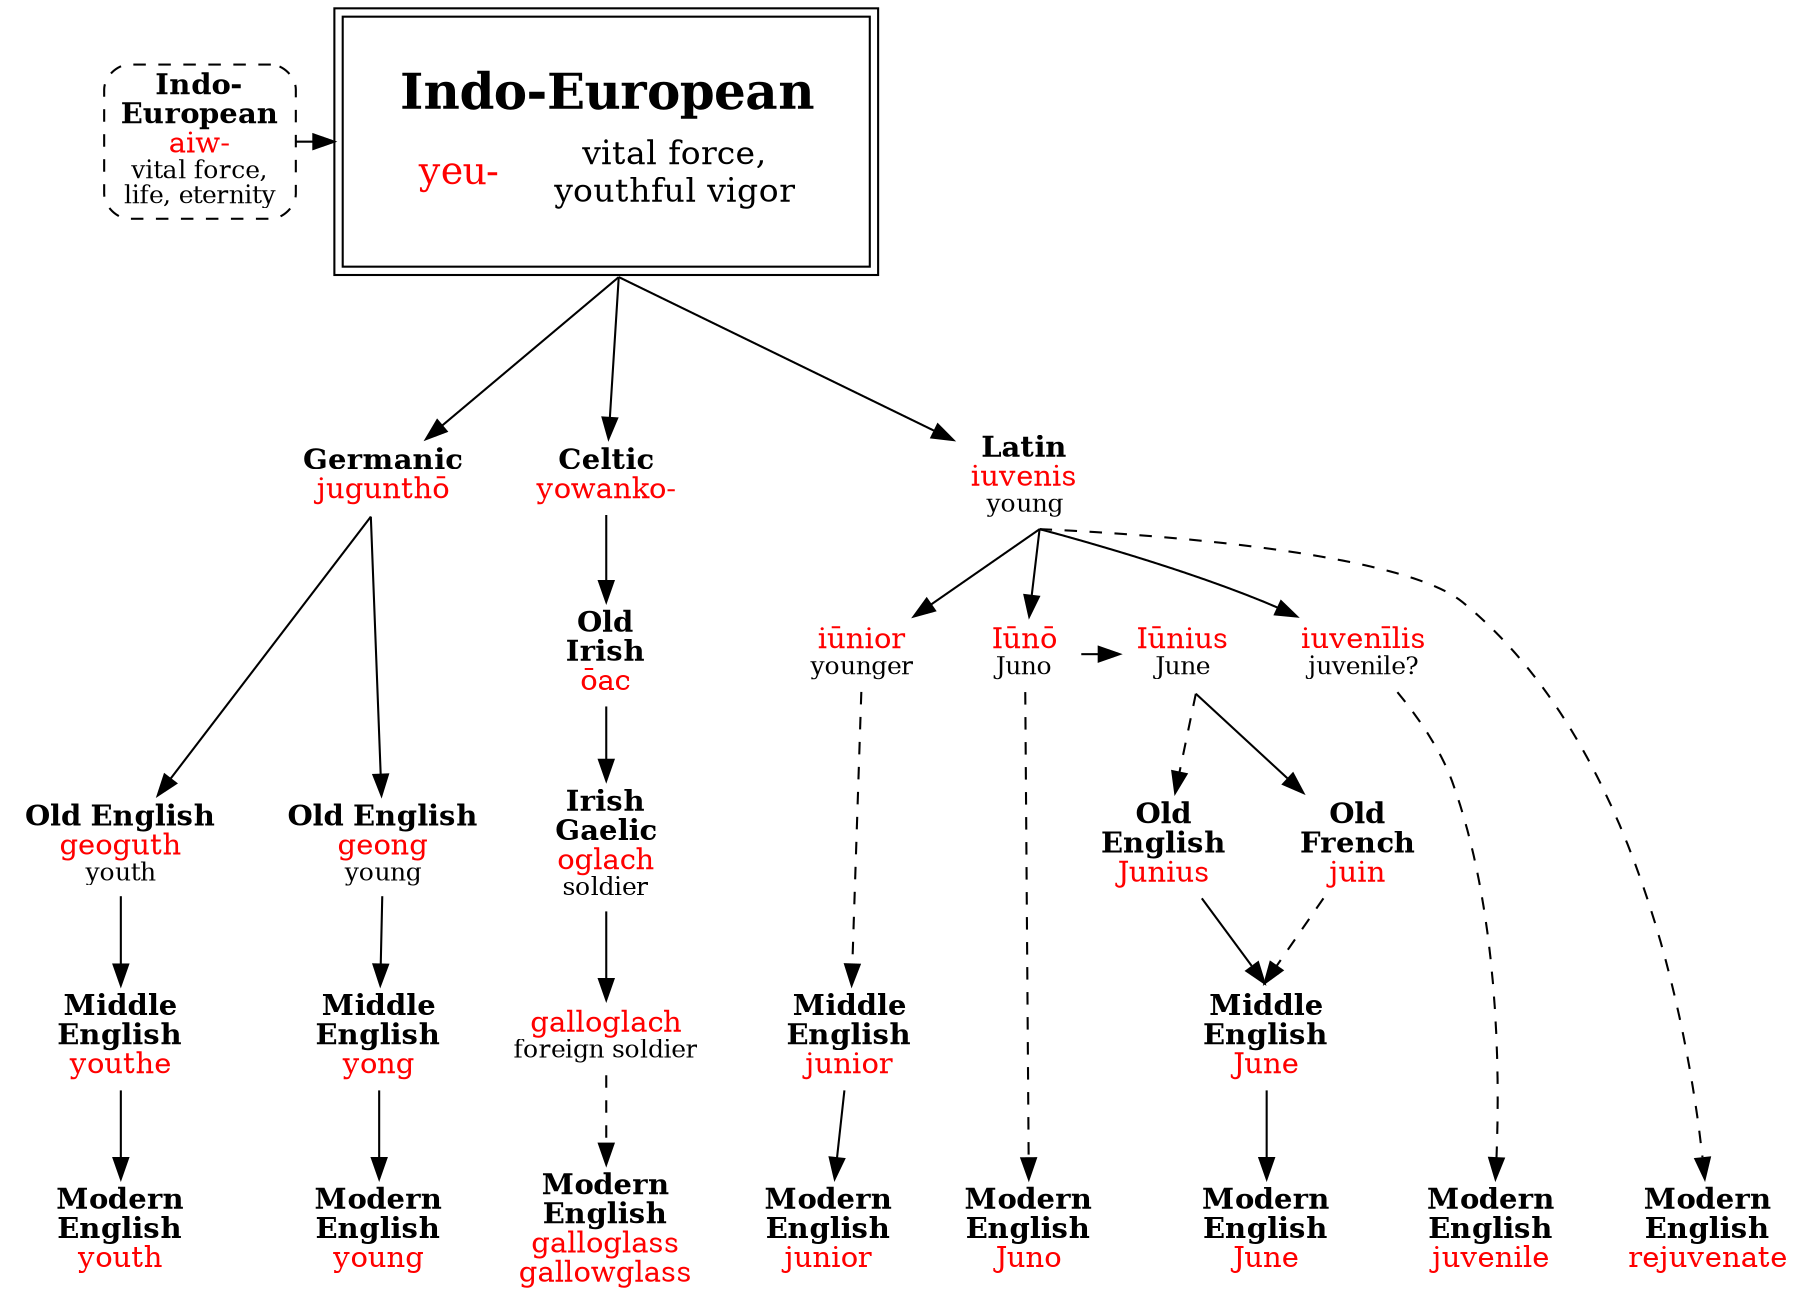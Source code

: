strict digraph {
/* sources: AHD, ? */
node [shape=none]

aiw [label=<<b>Indo-<br/>European</b><br/><font color="red">aiw-</font><br/><font point-size="12">vital force,<br/>life, eternity</font>> shape=box style="dashed,rounded" URL="aiw-life0.svg"]
yeu [label=<<table border="0"><tr><td colspan="2"><font point-size="24"><b>Indo-European</b></font></td></tr><tr><td><font point-size="18" color="red">yeu-</font></td><td><font point-size="16">vital force,<br/>youthful vigor</font></td></tr></table>> tooltip="Indo-European \"yeu-\" vital force, youthful vigor" shape=box peripheries=2 margin=.3]
aiw -> yeu

/* omitted: Junker, younker */

jugunthoGm [label=<<b>Germanic</b><br/><font color="red">jugunthō</font>>]
geoguthOE [label=<<b>Old English</b><br/><font color="red">geoguth</font><br/><font point-size="12">youth</font>>]
youtheME [label=<<b>Middle<br/>English</b><br/><font color="red">youthe</font>>]
youth [label=<<b>Modern<br/>English</b><br/><font color="red">youth</font>>]
yeu -> jugunthoGm [sametail=1 minlen=2]
jugunthoGm -> geoguthOE [sametail=1]
geoguthOE -> youtheME -> youth

geongOE [label=<<b>Old English</b><br/><font color="red">geong</font><br/><font point-size="12">young</font>>]
yongME [label=<<b>Middle<br/>English</b><br/><font color="red">yong</font>>]
young [label=<<b>Modern<br/>English</b><br/><font color="red">young</font>>]
jugunthoGm -> geongOE [sametail=1]
geongOE -> yongME -> young
// probably from the same IE form as yowanko, rather than from yuguntho

yowankoC [label=<<b>Celtic</b><br/><font color="red">yowanko-</font>>]
oacOI [label=<<b>Old<br/>Irish</b><br/><font color="red">ōac</font>>] // meaning?
oglachIG [label=<<b>Irish<br/>Gaelic</b><br/><font color="red">oglach</font><br/><font point-size="12">soldier</font>>]
galloglach [label=<<font color="red">galloglach</font><br/><font point-size="12">foreign soldier</font>>]
gallowglass [label=<<b>Modern<br/>English</b><br/><font color="red">galloglass<br/>gallowglass</font>>]
yeu -> yowankoC [sametail=1 minlen=2]
yowankoC -> oacOI-> oglachIG
oglachIG -> galloglach [weight=3]
galloglach -> gallowglass [style=dashed weight=2]

/* Latin */
iuvenisL [label=<<b>Latin</b><br/><font color="red">iuvenis</font><br/><font point-size="12">young</font>>]
yeu -> iuvenisL [sametail=1 minlen=2]
iuvenisL -> { iuniorL iunoL iuvenilisL } [sametail=1 weight=3]

iuniorL [label=<<font color="red">iūnior</font><br/><font point-size="12">younger</font>>]
juniorME [label=<<b>Middle<br/>English</b><br/><font color="red">junior</font>>]
junior [label=<<b>Modern<br/>English</b><br/><font color="red">junior</font>>]
iuniorL -> juniorME [style=dashed]
juniorME -> junior

iunoL [label=<<font color="red">Iūnō</font><br/><font point-size="12">Juno</font>>] // associated with the new moon
juno [label=<<b>Modern<br/>English</b><br/><font color="red">Juno</font>>]
iunoL -> juno [style=dashed]
iuniusL [label=<<font color="red">Iūnius</font><br/><font point-size="12">June</font>>]
{ rank=same iunoL -> iuniusL }

juinOF [label=<<b>Old<br/>French</b><br/><font color="red">juin</font>>]
juniusOE [label=<<b>Old<br/>English</b><br/><font color="red">Junius</font>>]
juneME [label=<<b>Middle<br/>English</b><br/><font color="red">June</font>>]
june [label=<<b>Modern<br/>English</b><br/><font color="red">June</font>>]
iuniusL -> juniusOE [sametail=1 style=dashed]
iuniusL -> juinOF [sametail=1]
juniusOE -> juneME [samehead=1]
juinOF -> juneME [samehead=1 style=dashed]
juneME -> june

iuvenilisL [label=<<font color="red">iuvenīlis</font><br/><font point-size="12">juvenile?</font>>]
juvenile [label=<<b>Modern<br/>English</b><br/><font color="red">juvenile</font>>]
iuvenilisL -> juvenile [style=dashed]
/* omitted: juvenescent, juvenilia */

rejuvenate [label=<<b>Modern<br/>English</b><br/><font color="red">rejuvenate</font>>]
iuvenisL -> rejuvenate [sametail=1 style=dashed]

{ rank=sink youth young gallowglass junior juno june juvenile rejuvenate }
{ rank=source aiw yeu }
{ rank=same jugunthoGm yowankoC iuvenisL }
{ rank=same geoguthOE geongOE juniusOE }
{ rank=same juniorME juneME }

}